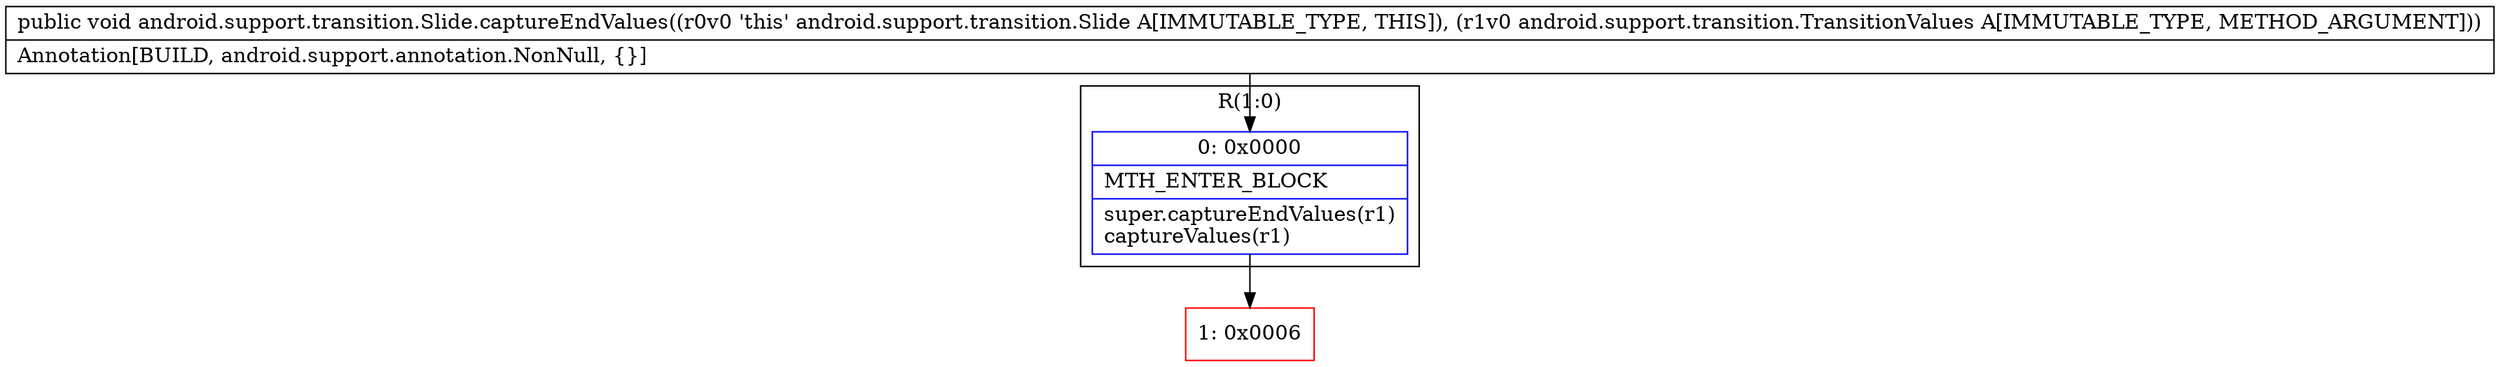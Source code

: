 digraph "CFG forandroid.support.transition.Slide.captureEndValues(Landroid\/support\/transition\/TransitionValues;)V" {
subgraph cluster_Region_1531992398 {
label = "R(1:0)";
node [shape=record,color=blue];
Node_0 [shape=record,label="{0\:\ 0x0000|MTH_ENTER_BLOCK\l|super.captureEndValues(r1)\lcaptureValues(r1)\l}"];
}
Node_1 [shape=record,color=red,label="{1\:\ 0x0006}"];
MethodNode[shape=record,label="{public void android.support.transition.Slide.captureEndValues((r0v0 'this' android.support.transition.Slide A[IMMUTABLE_TYPE, THIS]), (r1v0 android.support.transition.TransitionValues A[IMMUTABLE_TYPE, METHOD_ARGUMENT]))  | Annotation[BUILD, android.support.annotation.NonNull, \{\}]\l}"];
MethodNode -> Node_0;
Node_0 -> Node_1;
}

